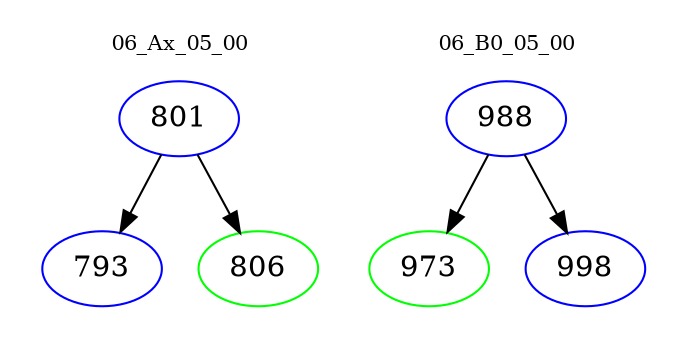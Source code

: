 digraph{
subgraph cluster_0 {
color = white
label = "06_Ax_05_00";
fontsize=10;
T0_801 [label="801", color="blue"]
T0_801 -> T0_793 [color="black"]
T0_793 [label="793", color="blue"]
T0_801 -> T0_806 [color="black"]
T0_806 [label="806", color="green"]
}
subgraph cluster_1 {
color = white
label = "06_B0_05_00";
fontsize=10;
T1_988 [label="988", color="blue"]
T1_988 -> T1_973 [color="black"]
T1_973 [label="973", color="green"]
T1_988 -> T1_998 [color="black"]
T1_998 [label="998", color="blue"]
}
}
